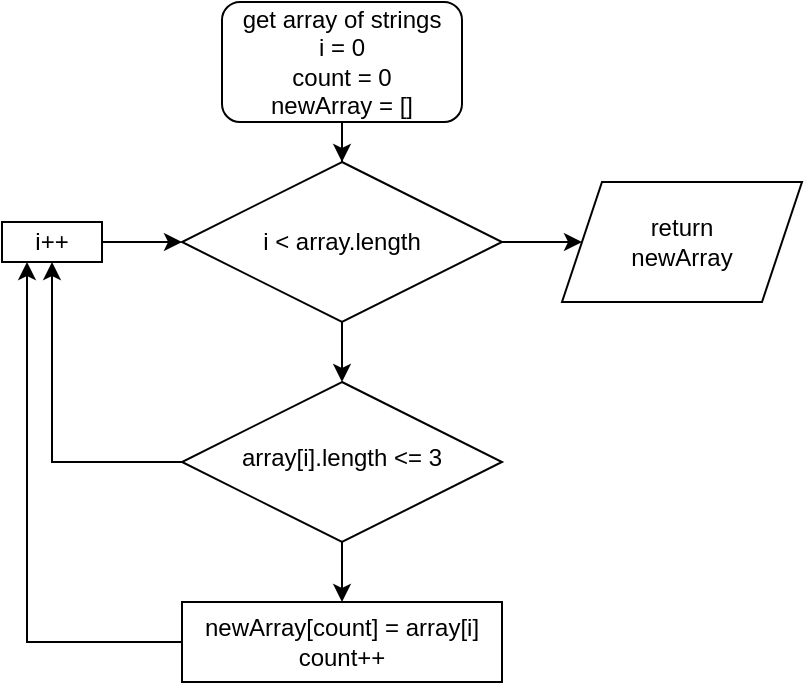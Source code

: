 <mxfile version="20.8.23" type="device"><diagram id="C5RBs43oDa-KdzZeNtuy" name="Page-1"><mxGraphModel dx="880" dy="452" grid="1" gridSize="10" guides="1" tooltips="1" connect="1" arrows="1" fold="1" page="1" pageScale="1" pageWidth="827" pageHeight="1169" math="0" shadow="0"><root><mxCell id="WIyWlLk6GJQsqaUBKTNV-0"/><mxCell id="WIyWlLk6GJQsqaUBKTNV-1" parent="WIyWlLk6GJQsqaUBKTNV-0"/><mxCell id="AARxV4v16DS6mC_abTHW-2" value="" style="edgeStyle=orthogonalEdgeStyle;rounded=0;orthogonalLoop=1;jettySize=auto;html=1;" edge="1" parent="WIyWlLk6GJQsqaUBKTNV-1" source="WIyWlLk6GJQsqaUBKTNV-3" target="AARxV4v16DS6mC_abTHW-1"><mxGeometry relative="1" as="geometry"/></mxCell><mxCell id="WIyWlLk6GJQsqaUBKTNV-3" value="get array of strings&lt;br&gt;i = 0&lt;br&gt;count = 0&lt;br&gt;newArray = []" style="rounded=1;whiteSpace=wrap;html=1;fontSize=12;glass=0;strokeWidth=1;shadow=0;" parent="WIyWlLk6GJQsqaUBKTNV-1" vertex="1"><mxGeometry x="160" y="80" width="120" height="60" as="geometry"/></mxCell><mxCell id="AARxV4v16DS6mC_abTHW-4" value="" style="edgeStyle=orthogonalEdgeStyle;rounded=0;orthogonalLoop=1;jettySize=auto;html=1;" edge="1" parent="WIyWlLk6GJQsqaUBKTNV-1" source="WIyWlLk6GJQsqaUBKTNV-6" target="AARxV4v16DS6mC_abTHW-0"><mxGeometry relative="1" as="geometry"/></mxCell><mxCell id="AARxV4v16DS6mC_abTHW-9" style="edgeStyle=orthogonalEdgeStyle;rounded=0;orthogonalLoop=1;jettySize=auto;html=1;entryX=0.5;entryY=1;entryDx=0;entryDy=0;" edge="1" parent="WIyWlLk6GJQsqaUBKTNV-1" source="WIyWlLk6GJQsqaUBKTNV-6" target="AARxV4v16DS6mC_abTHW-7"><mxGeometry relative="1" as="geometry"/></mxCell><mxCell id="WIyWlLk6GJQsqaUBKTNV-6" value="array[i].length &amp;lt;= 3" style="rhombus;whiteSpace=wrap;html=1;shadow=0;fontFamily=Helvetica;fontSize=12;align=center;strokeWidth=1;spacing=6;spacingTop=-4;" parent="WIyWlLk6GJQsqaUBKTNV-1" vertex="1"><mxGeometry x="140" y="270" width="160" height="80" as="geometry"/></mxCell><mxCell id="AARxV4v16DS6mC_abTHW-10" style="edgeStyle=orthogonalEdgeStyle;rounded=0;orthogonalLoop=1;jettySize=auto;html=1;entryX=0.25;entryY=1;entryDx=0;entryDy=0;" edge="1" parent="WIyWlLk6GJQsqaUBKTNV-1" source="AARxV4v16DS6mC_abTHW-0" target="AARxV4v16DS6mC_abTHW-7"><mxGeometry relative="1" as="geometry"/></mxCell><mxCell id="AARxV4v16DS6mC_abTHW-0" value="newArray[count] = array[i]&lt;br&gt;count++" style="rounded=0;whiteSpace=wrap;html=1;" vertex="1" parent="WIyWlLk6GJQsqaUBKTNV-1"><mxGeometry x="140" y="380" width="160" height="40" as="geometry"/></mxCell><mxCell id="AARxV4v16DS6mC_abTHW-3" value="" style="edgeStyle=orthogonalEdgeStyle;rounded=0;orthogonalLoop=1;jettySize=auto;html=1;" edge="1" parent="WIyWlLk6GJQsqaUBKTNV-1" source="AARxV4v16DS6mC_abTHW-1" target="WIyWlLk6GJQsqaUBKTNV-6"><mxGeometry relative="1" as="geometry"/></mxCell><mxCell id="AARxV4v16DS6mC_abTHW-6" value="" style="edgeStyle=orthogonalEdgeStyle;rounded=0;orthogonalLoop=1;jettySize=auto;html=1;" edge="1" parent="WIyWlLk6GJQsqaUBKTNV-1" source="AARxV4v16DS6mC_abTHW-1" target="AARxV4v16DS6mC_abTHW-5"><mxGeometry relative="1" as="geometry"/></mxCell><mxCell id="AARxV4v16DS6mC_abTHW-1" value="i &amp;lt; array.length" style="rhombus;whiteSpace=wrap;html=1;" vertex="1" parent="WIyWlLk6GJQsqaUBKTNV-1"><mxGeometry x="140" y="160" width="160" height="80" as="geometry"/></mxCell><mxCell id="AARxV4v16DS6mC_abTHW-5" value="return&lt;br&gt;newArray" style="shape=parallelogram;perimeter=parallelogramPerimeter;whiteSpace=wrap;html=1;fixedSize=1;" vertex="1" parent="WIyWlLk6GJQsqaUBKTNV-1"><mxGeometry x="330" y="170" width="120" height="60" as="geometry"/></mxCell><mxCell id="AARxV4v16DS6mC_abTHW-8" value="" style="edgeStyle=orthogonalEdgeStyle;rounded=0;orthogonalLoop=1;jettySize=auto;html=1;" edge="1" parent="WIyWlLk6GJQsqaUBKTNV-1" source="AARxV4v16DS6mC_abTHW-7" target="AARxV4v16DS6mC_abTHW-1"><mxGeometry relative="1" as="geometry"/></mxCell><mxCell id="AARxV4v16DS6mC_abTHW-7" value="i++" style="rounded=0;whiteSpace=wrap;html=1;" vertex="1" parent="WIyWlLk6GJQsqaUBKTNV-1"><mxGeometry x="50" y="190" width="50" height="20" as="geometry"/></mxCell></root></mxGraphModel></diagram></mxfile>